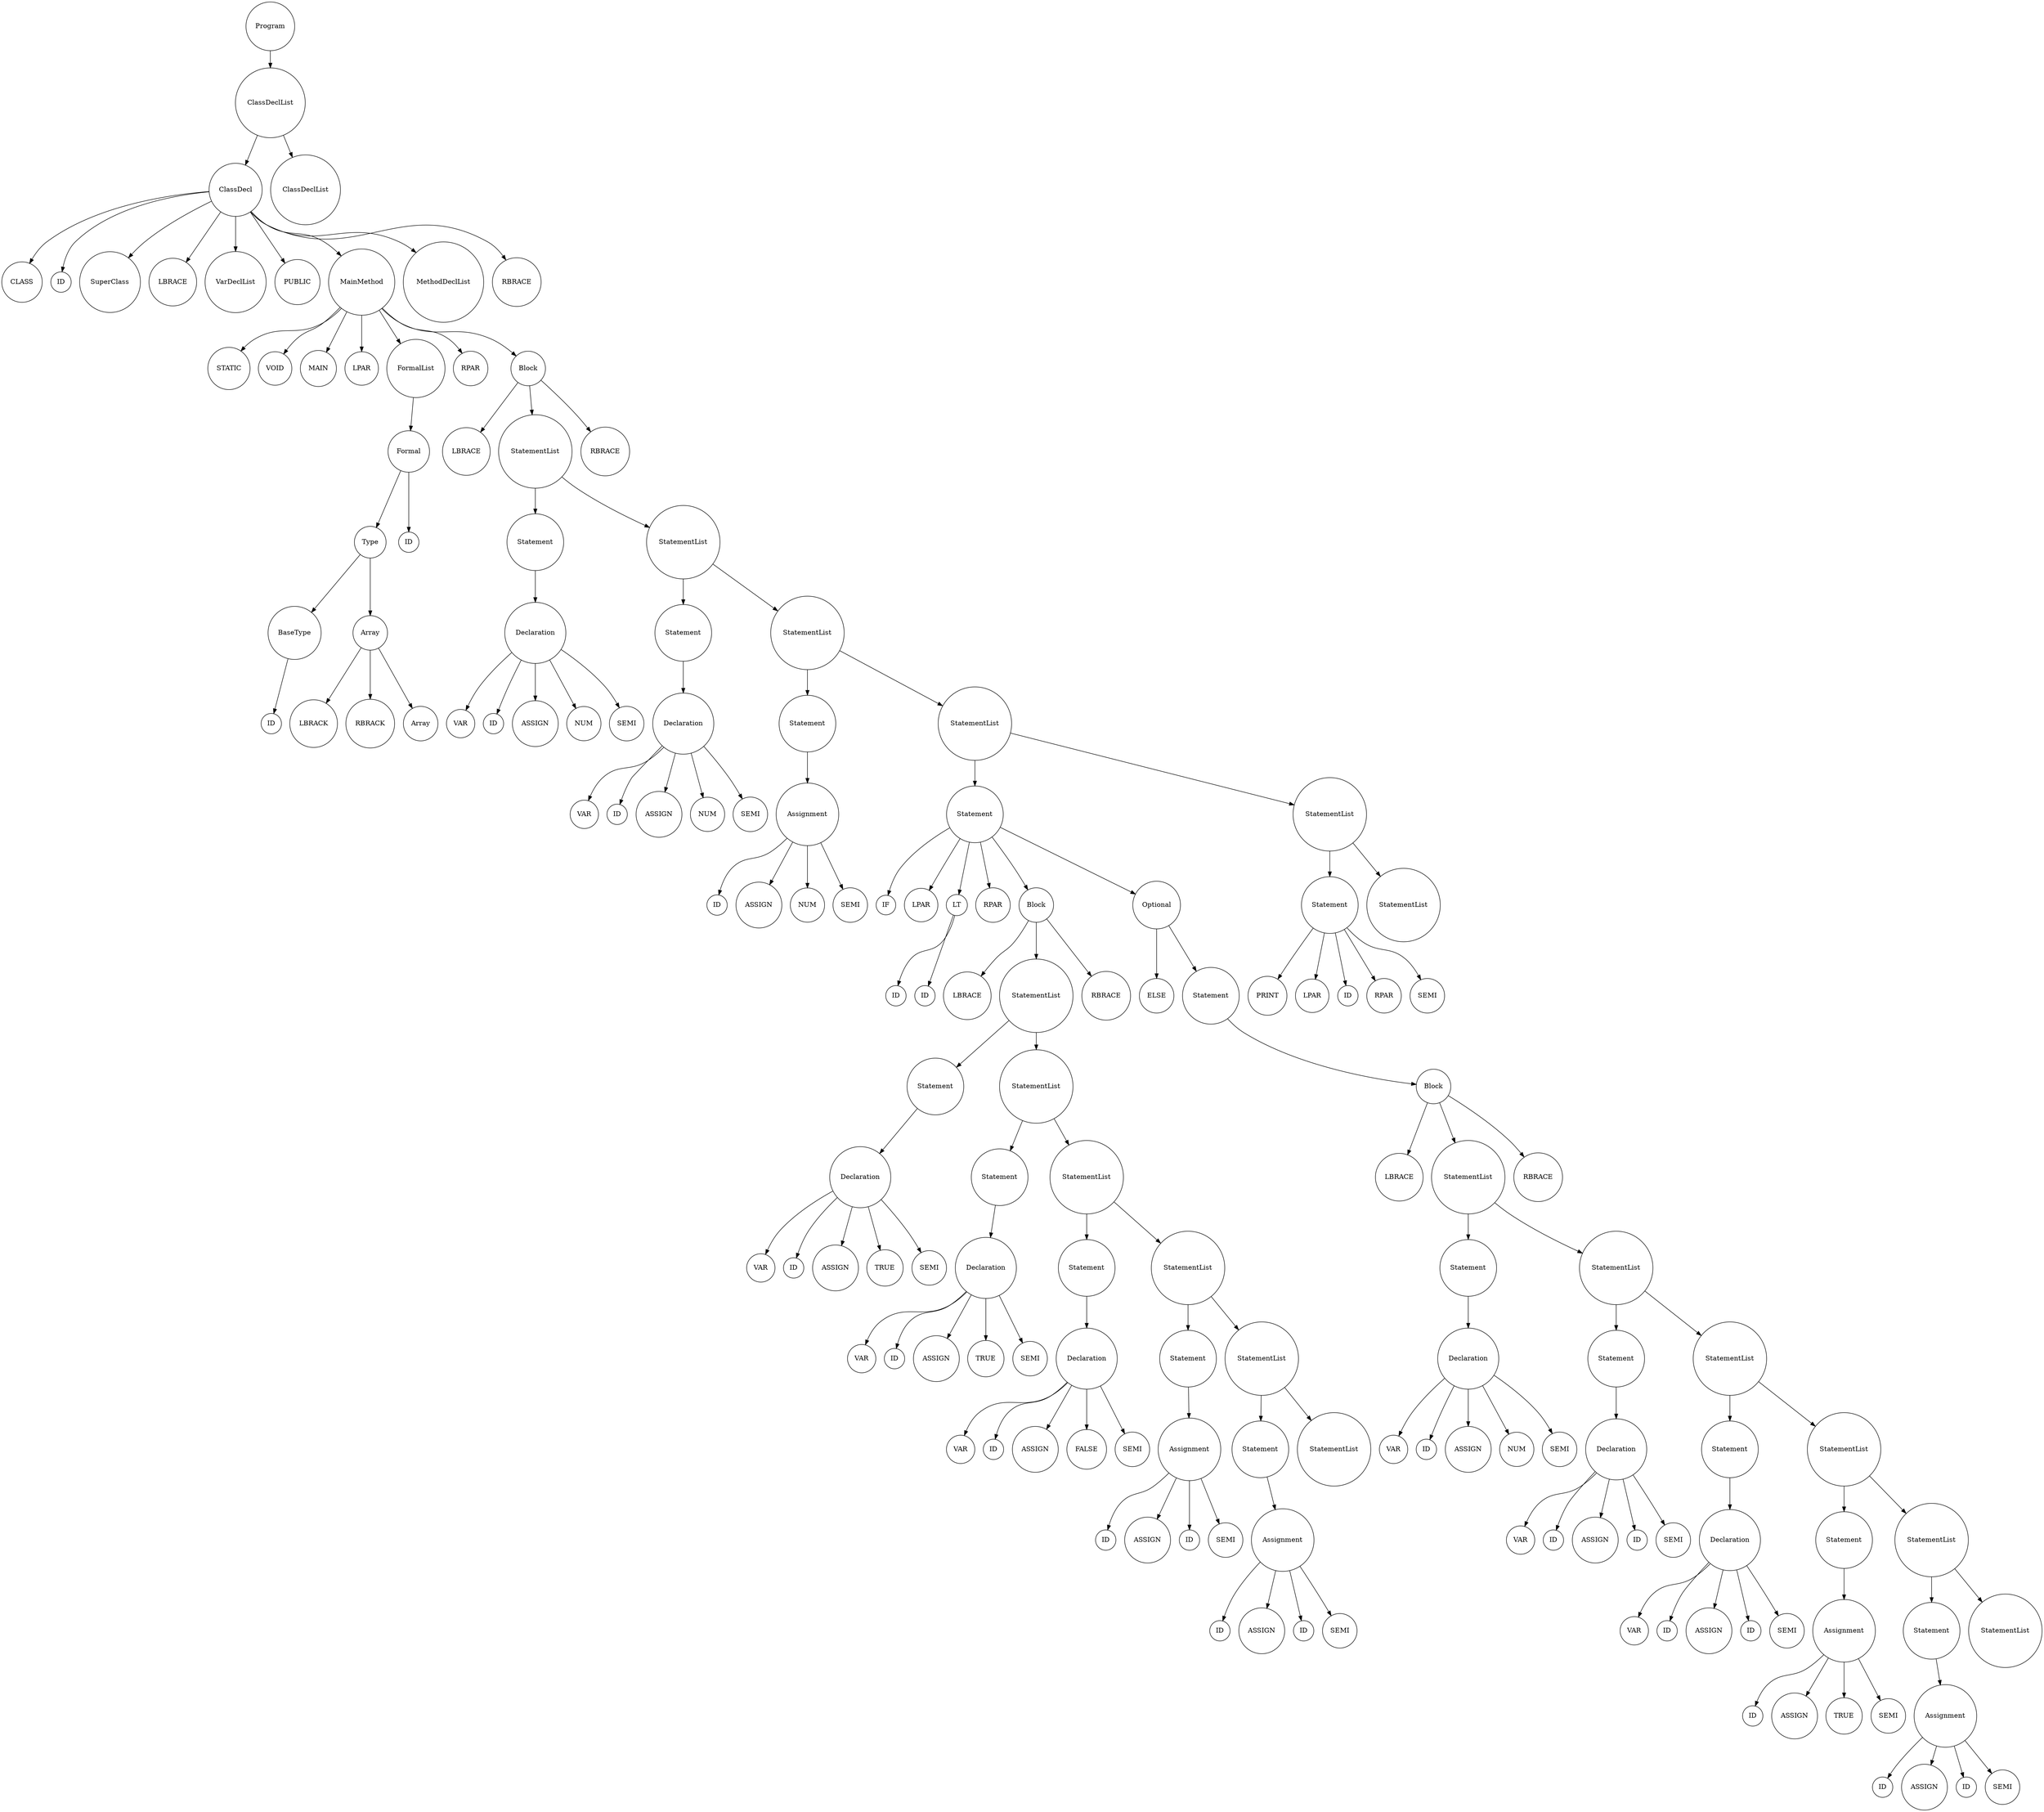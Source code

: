 digraph G {
            rankdir=TB; // Tree-like top-bottom orientation
            node [shape=circle];
              node0 [label="Program"];
  node0_0 [label="ClassDeclList"];
  node0 -> node0_0;
  node0_0_0 [label="ClassDecl"];
  node0_0 -> node0_0_0;
  node0_0_0_0 [label="CLASS"];
  node0_0_0 -> node0_0_0_0;
  node0_0_0_1 [label="ID"];
  node0_0_0 -> node0_0_0_1;
  node0_0_0_2 [label="SuperClass"];
  node0_0_0 -> node0_0_0_2;
  node0_0_0_3 [label="LBRACE"];
  node0_0_0 -> node0_0_0_3;
  node0_0_0_4 [label="VarDeclList"];
  node0_0_0 -> node0_0_0_4;
  node0_0_0_5 [label="PUBLIC"];
  node0_0_0 -> node0_0_0_5;
  node0_0_0_6 [label="MainMethod"];
  node0_0_0 -> node0_0_0_6;
  node0_0_0_6_0 [label="STATIC"];
  node0_0_0_6 -> node0_0_0_6_0;
  node0_0_0_6_1 [label="VOID"];
  node0_0_0_6 -> node0_0_0_6_1;
  node0_0_0_6_2 [label="MAIN"];
  node0_0_0_6 -> node0_0_0_6_2;
  node0_0_0_6_3 [label="LPAR"];
  node0_0_0_6 -> node0_0_0_6_3;
  node0_0_0_6_4 [label="FormalList"];
  node0_0_0_6 -> node0_0_0_6_4;
  node0_0_0_6_4_0 [label="Formal"];
  node0_0_0_6_4 -> node0_0_0_6_4_0;
  node0_0_0_6_4_0_0 [label="Type"];
  node0_0_0_6_4_0 -> node0_0_0_6_4_0_0;
  node0_0_0_6_4_0_0_0 [label="BaseType"];
  node0_0_0_6_4_0_0 -> node0_0_0_6_4_0_0_0;
  node0_0_0_6_4_0_0_0_0 [label="ID"];
  node0_0_0_6_4_0_0_0 -> node0_0_0_6_4_0_0_0_0;
  node0_0_0_6_4_0_0_1 [label="Array"];
  node0_0_0_6_4_0_0 -> node0_0_0_6_4_0_0_1;
  node0_0_0_6_4_0_0_1_0 [label="LBRACK"];
  node0_0_0_6_4_0_0_1 -> node0_0_0_6_4_0_0_1_0;
  node0_0_0_6_4_0_0_1_1 [label="RBRACK"];
  node0_0_0_6_4_0_0_1 -> node0_0_0_6_4_0_0_1_1;
  node0_0_0_6_4_0_0_1_2 [label="Array"];
  node0_0_0_6_4_0_0_1 -> node0_0_0_6_4_0_0_1_2;
  node0_0_0_6_4_0_1 [label="ID"];
  node0_0_0_6_4_0 -> node0_0_0_6_4_0_1;
  node0_0_0_6_5 [label="RPAR"];
  node0_0_0_6 -> node0_0_0_6_5;
  node0_0_0_6_6 [label="Block"];
  node0_0_0_6 -> node0_0_0_6_6;
  node0_0_0_6_6_0 [label="LBRACE"];
  node0_0_0_6_6 -> node0_0_0_6_6_0;
  node0_0_0_6_6_1 [label="StatementList"];
  node0_0_0_6_6 -> node0_0_0_6_6_1;
  node0_0_0_6_6_1_0 [label="Statement"];
  node0_0_0_6_6_1 -> node0_0_0_6_6_1_0;
  node0_0_0_6_6_1_0_0 [label="Declaration"];
  node0_0_0_6_6_1_0 -> node0_0_0_6_6_1_0_0;
  node0_0_0_6_6_1_0_0_0 [label="VAR"];
  node0_0_0_6_6_1_0_0 -> node0_0_0_6_6_1_0_0_0;
  node0_0_0_6_6_1_0_0_1 [label="ID"];
  node0_0_0_6_6_1_0_0 -> node0_0_0_6_6_1_0_0_1;
  node0_0_0_6_6_1_0_0_2 [label="ASSIGN"];
  node0_0_0_6_6_1_0_0 -> node0_0_0_6_6_1_0_0_2;
  node0_0_0_6_6_1_0_0_3 [label="NUM"];
  node0_0_0_6_6_1_0_0 -> node0_0_0_6_6_1_0_0_3;
  node0_0_0_6_6_1_0_0_4 [label="SEMI"];
  node0_0_0_6_6_1_0_0 -> node0_0_0_6_6_1_0_0_4;
  node0_0_0_6_6_1_1 [label="StatementList"];
  node0_0_0_6_6_1 -> node0_0_0_6_6_1_1;
  node0_0_0_6_6_1_1_0 [label="Statement"];
  node0_0_0_6_6_1_1 -> node0_0_0_6_6_1_1_0;
  node0_0_0_6_6_1_1_0_0 [label="Declaration"];
  node0_0_0_6_6_1_1_0 -> node0_0_0_6_6_1_1_0_0;
  node0_0_0_6_6_1_1_0_0_0 [label="VAR"];
  node0_0_0_6_6_1_1_0_0 -> node0_0_0_6_6_1_1_0_0_0;
  node0_0_0_6_6_1_1_0_0_1 [label="ID"];
  node0_0_0_6_6_1_1_0_0 -> node0_0_0_6_6_1_1_0_0_1;
  node0_0_0_6_6_1_1_0_0_2 [label="ASSIGN"];
  node0_0_0_6_6_1_1_0_0 -> node0_0_0_6_6_1_1_0_0_2;
  node0_0_0_6_6_1_1_0_0_3 [label="NUM"];
  node0_0_0_6_6_1_1_0_0 -> node0_0_0_6_6_1_1_0_0_3;
  node0_0_0_6_6_1_1_0_0_4 [label="SEMI"];
  node0_0_0_6_6_1_1_0_0 -> node0_0_0_6_6_1_1_0_0_4;
  node0_0_0_6_6_1_1_1 [label="StatementList"];
  node0_0_0_6_6_1_1 -> node0_0_0_6_6_1_1_1;
  node0_0_0_6_6_1_1_1_0 [label="Statement"];
  node0_0_0_6_6_1_1_1 -> node0_0_0_6_6_1_1_1_0;
  node0_0_0_6_6_1_1_1_0_0 [label="Assignment"];
  node0_0_0_6_6_1_1_1_0 -> node0_0_0_6_6_1_1_1_0_0;
  node0_0_0_6_6_1_1_1_0_0_0 [label="ID"];
  node0_0_0_6_6_1_1_1_0_0 -> node0_0_0_6_6_1_1_1_0_0_0;
  node0_0_0_6_6_1_1_1_0_0_1 [label="ASSIGN"];
  node0_0_0_6_6_1_1_1_0_0 -> node0_0_0_6_6_1_1_1_0_0_1;
  node0_0_0_6_6_1_1_1_0_0_2 [label="NUM"];
  node0_0_0_6_6_1_1_1_0_0 -> node0_0_0_6_6_1_1_1_0_0_2;
  node0_0_0_6_6_1_1_1_0_0_3 [label="SEMI"];
  node0_0_0_6_6_1_1_1_0_0 -> node0_0_0_6_6_1_1_1_0_0_3;
  node0_0_0_6_6_1_1_1_1 [label="StatementList"];
  node0_0_0_6_6_1_1_1 -> node0_0_0_6_6_1_1_1_1;
  node0_0_0_6_6_1_1_1_1_0 [label="Statement"];
  node0_0_0_6_6_1_1_1_1 -> node0_0_0_6_6_1_1_1_1_0;
  node0_0_0_6_6_1_1_1_1_0_0 [label="IF"];
  node0_0_0_6_6_1_1_1_1_0 -> node0_0_0_6_6_1_1_1_1_0_0;
  node0_0_0_6_6_1_1_1_1_0_1 [label="LPAR"];
  node0_0_0_6_6_1_1_1_1_0 -> node0_0_0_6_6_1_1_1_1_0_1;
  node0_0_0_6_6_1_1_1_1_0_2 [label="LT"];
  node0_0_0_6_6_1_1_1_1_0 -> node0_0_0_6_6_1_1_1_1_0_2;
  node0_0_0_6_6_1_1_1_1_0_2_0 [label="ID"];
  node0_0_0_6_6_1_1_1_1_0_2 -> node0_0_0_6_6_1_1_1_1_0_2_0;
  node0_0_0_6_6_1_1_1_1_0_2_1 [label="ID"];
  node0_0_0_6_6_1_1_1_1_0_2 -> node0_0_0_6_6_1_1_1_1_0_2_1;
  node0_0_0_6_6_1_1_1_1_0_3 [label="RPAR"];
  node0_0_0_6_6_1_1_1_1_0 -> node0_0_0_6_6_1_1_1_1_0_3;
  node0_0_0_6_6_1_1_1_1_0_4 [label="Block"];
  node0_0_0_6_6_1_1_1_1_0 -> node0_0_0_6_6_1_1_1_1_0_4;
  node0_0_0_6_6_1_1_1_1_0_4_0 [label="LBRACE"];
  node0_0_0_6_6_1_1_1_1_0_4 -> node0_0_0_6_6_1_1_1_1_0_4_0;
  node0_0_0_6_6_1_1_1_1_0_4_1 [label="StatementList"];
  node0_0_0_6_6_1_1_1_1_0_4 -> node0_0_0_6_6_1_1_1_1_0_4_1;
  node0_0_0_6_6_1_1_1_1_0_4_1_0 [label="Statement"];
  node0_0_0_6_6_1_1_1_1_0_4_1 -> node0_0_0_6_6_1_1_1_1_0_4_1_0;
  node0_0_0_6_6_1_1_1_1_0_4_1_0_0 [label="Declaration"];
  node0_0_0_6_6_1_1_1_1_0_4_1_0 -> node0_0_0_6_6_1_1_1_1_0_4_1_0_0;
  node0_0_0_6_6_1_1_1_1_0_4_1_0_0_0 [label="VAR"];
  node0_0_0_6_6_1_1_1_1_0_4_1_0_0 -> node0_0_0_6_6_1_1_1_1_0_4_1_0_0_0;
  node0_0_0_6_6_1_1_1_1_0_4_1_0_0_1 [label="ID"];
  node0_0_0_6_6_1_1_1_1_0_4_1_0_0 -> node0_0_0_6_6_1_1_1_1_0_4_1_0_0_1;
  node0_0_0_6_6_1_1_1_1_0_4_1_0_0_2 [label="ASSIGN"];
  node0_0_0_6_6_1_1_1_1_0_4_1_0_0 -> node0_0_0_6_6_1_1_1_1_0_4_1_0_0_2;
  node0_0_0_6_6_1_1_1_1_0_4_1_0_0_3 [label="TRUE"];
  node0_0_0_6_6_1_1_1_1_0_4_1_0_0 -> node0_0_0_6_6_1_1_1_1_0_4_1_0_0_3;
  node0_0_0_6_6_1_1_1_1_0_4_1_0_0_4 [label="SEMI"];
  node0_0_0_6_6_1_1_1_1_0_4_1_0_0 -> node0_0_0_6_6_1_1_1_1_0_4_1_0_0_4;
  node0_0_0_6_6_1_1_1_1_0_4_1_1 [label="StatementList"];
  node0_0_0_6_6_1_1_1_1_0_4_1 -> node0_0_0_6_6_1_1_1_1_0_4_1_1;
  node0_0_0_6_6_1_1_1_1_0_4_1_1_0 [label="Statement"];
  node0_0_0_6_6_1_1_1_1_0_4_1_1 -> node0_0_0_6_6_1_1_1_1_0_4_1_1_0;
  node0_0_0_6_6_1_1_1_1_0_4_1_1_0_0 [label="Declaration"];
  node0_0_0_6_6_1_1_1_1_0_4_1_1_0 -> node0_0_0_6_6_1_1_1_1_0_4_1_1_0_0;
  node0_0_0_6_6_1_1_1_1_0_4_1_1_0_0_0 [label="VAR"];
  node0_0_0_6_6_1_1_1_1_0_4_1_1_0_0 -> node0_0_0_6_6_1_1_1_1_0_4_1_1_0_0_0;
  node0_0_0_6_6_1_1_1_1_0_4_1_1_0_0_1 [label="ID"];
  node0_0_0_6_6_1_1_1_1_0_4_1_1_0_0 -> node0_0_0_6_6_1_1_1_1_0_4_1_1_0_0_1;
  node0_0_0_6_6_1_1_1_1_0_4_1_1_0_0_2 [label="ASSIGN"];
  node0_0_0_6_6_1_1_1_1_0_4_1_1_0_0 -> node0_0_0_6_6_1_1_1_1_0_4_1_1_0_0_2;
  node0_0_0_6_6_1_1_1_1_0_4_1_1_0_0_3 [label="TRUE"];
  node0_0_0_6_6_1_1_1_1_0_4_1_1_0_0 -> node0_0_0_6_6_1_1_1_1_0_4_1_1_0_0_3;
  node0_0_0_6_6_1_1_1_1_0_4_1_1_0_0_4 [label="SEMI"];
  node0_0_0_6_6_1_1_1_1_0_4_1_1_0_0 -> node0_0_0_6_6_1_1_1_1_0_4_1_1_0_0_4;
  node0_0_0_6_6_1_1_1_1_0_4_1_1_1 [label="StatementList"];
  node0_0_0_6_6_1_1_1_1_0_4_1_1 -> node0_0_0_6_6_1_1_1_1_0_4_1_1_1;
  node0_0_0_6_6_1_1_1_1_0_4_1_1_1_0 [label="Statement"];
  node0_0_0_6_6_1_1_1_1_0_4_1_1_1 -> node0_0_0_6_6_1_1_1_1_0_4_1_1_1_0;
  node0_0_0_6_6_1_1_1_1_0_4_1_1_1_0_0 [label="Declaration"];
  node0_0_0_6_6_1_1_1_1_0_4_1_1_1_0 -> node0_0_0_6_6_1_1_1_1_0_4_1_1_1_0_0;
  node0_0_0_6_6_1_1_1_1_0_4_1_1_1_0_0_0 [label="VAR"];
  node0_0_0_6_6_1_1_1_1_0_4_1_1_1_0_0 -> node0_0_0_6_6_1_1_1_1_0_4_1_1_1_0_0_0;
  node0_0_0_6_6_1_1_1_1_0_4_1_1_1_0_0_1 [label="ID"];
  node0_0_0_6_6_1_1_1_1_0_4_1_1_1_0_0 -> node0_0_0_6_6_1_1_1_1_0_4_1_1_1_0_0_1;
  node0_0_0_6_6_1_1_1_1_0_4_1_1_1_0_0_2 [label="ASSIGN"];
  node0_0_0_6_6_1_1_1_1_0_4_1_1_1_0_0 -> node0_0_0_6_6_1_1_1_1_0_4_1_1_1_0_0_2;
  node0_0_0_6_6_1_1_1_1_0_4_1_1_1_0_0_3 [label="FALSE"];
  node0_0_0_6_6_1_1_1_1_0_4_1_1_1_0_0 -> node0_0_0_6_6_1_1_1_1_0_4_1_1_1_0_0_3;
  node0_0_0_6_6_1_1_1_1_0_4_1_1_1_0_0_4 [label="SEMI"];
  node0_0_0_6_6_1_1_1_1_0_4_1_1_1_0_0 -> node0_0_0_6_6_1_1_1_1_0_4_1_1_1_0_0_4;
  node0_0_0_6_6_1_1_1_1_0_4_1_1_1_1 [label="StatementList"];
  node0_0_0_6_6_1_1_1_1_0_4_1_1_1 -> node0_0_0_6_6_1_1_1_1_0_4_1_1_1_1;
  node0_0_0_6_6_1_1_1_1_0_4_1_1_1_1_0 [label="Statement"];
  node0_0_0_6_6_1_1_1_1_0_4_1_1_1_1 -> node0_0_0_6_6_1_1_1_1_0_4_1_1_1_1_0;
  node0_0_0_6_6_1_1_1_1_0_4_1_1_1_1_0_0 [label="Assignment"];
  node0_0_0_6_6_1_1_1_1_0_4_1_1_1_1_0 -> node0_0_0_6_6_1_1_1_1_0_4_1_1_1_1_0_0;
  node0_0_0_6_6_1_1_1_1_0_4_1_1_1_1_0_0_0 [label="ID"];
  node0_0_0_6_6_1_1_1_1_0_4_1_1_1_1_0_0 -> node0_0_0_6_6_1_1_1_1_0_4_1_1_1_1_0_0_0;
  node0_0_0_6_6_1_1_1_1_0_4_1_1_1_1_0_0_1 [label="ASSIGN"];
  node0_0_0_6_6_1_1_1_1_0_4_1_1_1_1_0_0 -> node0_0_0_6_6_1_1_1_1_0_4_1_1_1_1_0_0_1;
  node0_0_0_6_6_1_1_1_1_0_4_1_1_1_1_0_0_2 [label="ID"];
  node0_0_0_6_6_1_1_1_1_0_4_1_1_1_1_0_0 -> node0_0_0_6_6_1_1_1_1_0_4_1_1_1_1_0_0_2;
  node0_0_0_6_6_1_1_1_1_0_4_1_1_1_1_0_0_3 [label="SEMI"];
  node0_0_0_6_6_1_1_1_1_0_4_1_1_1_1_0_0 -> node0_0_0_6_6_1_1_1_1_0_4_1_1_1_1_0_0_3;
  node0_0_0_6_6_1_1_1_1_0_4_1_1_1_1_1 [label="StatementList"];
  node0_0_0_6_6_1_1_1_1_0_4_1_1_1_1 -> node0_0_0_6_6_1_1_1_1_0_4_1_1_1_1_1;
  node0_0_0_6_6_1_1_1_1_0_4_1_1_1_1_1_0 [label="Statement"];
  node0_0_0_6_6_1_1_1_1_0_4_1_1_1_1_1 -> node0_0_0_6_6_1_1_1_1_0_4_1_1_1_1_1_0;
  node0_0_0_6_6_1_1_1_1_0_4_1_1_1_1_1_0_0 [label="Assignment"];
  node0_0_0_6_6_1_1_1_1_0_4_1_1_1_1_1_0 -> node0_0_0_6_6_1_1_1_1_0_4_1_1_1_1_1_0_0;
  node0_0_0_6_6_1_1_1_1_0_4_1_1_1_1_1_0_0_0 [label="ID"];
  node0_0_0_6_6_1_1_1_1_0_4_1_1_1_1_1_0_0 -> node0_0_0_6_6_1_1_1_1_0_4_1_1_1_1_1_0_0_0;
  node0_0_0_6_6_1_1_1_1_0_4_1_1_1_1_1_0_0_1 [label="ASSIGN"];
  node0_0_0_6_6_1_1_1_1_0_4_1_1_1_1_1_0_0 -> node0_0_0_6_6_1_1_1_1_0_4_1_1_1_1_1_0_0_1;
  node0_0_0_6_6_1_1_1_1_0_4_1_1_1_1_1_0_0_2 [label="ID"];
  node0_0_0_6_6_1_1_1_1_0_4_1_1_1_1_1_0_0 -> node0_0_0_6_6_1_1_1_1_0_4_1_1_1_1_1_0_0_2;
  node0_0_0_6_6_1_1_1_1_0_4_1_1_1_1_1_0_0_3 [label="SEMI"];
  node0_0_0_6_6_1_1_1_1_0_4_1_1_1_1_1_0_0 -> node0_0_0_6_6_1_1_1_1_0_4_1_1_1_1_1_0_0_3;
  node0_0_0_6_6_1_1_1_1_0_4_1_1_1_1_1_1 [label="StatementList"];
  node0_0_0_6_6_1_1_1_1_0_4_1_1_1_1_1 -> node0_0_0_6_6_1_1_1_1_0_4_1_1_1_1_1_1;
  node0_0_0_6_6_1_1_1_1_0_4_2 [label="RBRACE"];
  node0_0_0_6_6_1_1_1_1_0_4 -> node0_0_0_6_6_1_1_1_1_0_4_2;
  node0_0_0_6_6_1_1_1_1_0_5 [label="Optional"];
  node0_0_0_6_6_1_1_1_1_0 -> node0_0_0_6_6_1_1_1_1_0_5;
  node0_0_0_6_6_1_1_1_1_0_5_0 [label="ELSE"];
  node0_0_0_6_6_1_1_1_1_0_5 -> node0_0_0_6_6_1_1_1_1_0_5_0;
  node0_0_0_6_6_1_1_1_1_0_5_1 [label="Statement"];
  node0_0_0_6_6_1_1_1_1_0_5 -> node0_0_0_6_6_1_1_1_1_0_5_1;
  node0_0_0_6_6_1_1_1_1_0_5_1_0 [label="Block"];
  node0_0_0_6_6_1_1_1_1_0_5_1 -> node0_0_0_6_6_1_1_1_1_0_5_1_0;
  node0_0_0_6_6_1_1_1_1_0_5_1_0_0 [label="LBRACE"];
  node0_0_0_6_6_1_1_1_1_0_5_1_0 -> node0_0_0_6_6_1_1_1_1_0_5_1_0_0;
  node0_0_0_6_6_1_1_1_1_0_5_1_0_1 [label="StatementList"];
  node0_0_0_6_6_1_1_1_1_0_5_1_0 -> node0_0_0_6_6_1_1_1_1_0_5_1_0_1;
  node0_0_0_6_6_1_1_1_1_0_5_1_0_1_0 [label="Statement"];
  node0_0_0_6_6_1_1_1_1_0_5_1_0_1 -> node0_0_0_6_6_1_1_1_1_0_5_1_0_1_0;
  node0_0_0_6_6_1_1_1_1_0_5_1_0_1_0_0 [label="Declaration"];
  node0_0_0_6_6_1_1_1_1_0_5_1_0_1_0 -> node0_0_0_6_6_1_1_1_1_0_5_1_0_1_0_0;
  node0_0_0_6_6_1_1_1_1_0_5_1_0_1_0_0_0 [label="VAR"];
  node0_0_0_6_6_1_1_1_1_0_5_1_0_1_0_0 -> node0_0_0_6_6_1_1_1_1_0_5_1_0_1_0_0_0;
  node0_0_0_6_6_1_1_1_1_0_5_1_0_1_0_0_1 [label="ID"];
  node0_0_0_6_6_1_1_1_1_0_5_1_0_1_0_0 -> node0_0_0_6_6_1_1_1_1_0_5_1_0_1_0_0_1;
  node0_0_0_6_6_1_1_1_1_0_5_1_0_1_0_0_2 [label="ASSIGN"];
  node0_0_0_6_6_1_1_1_1_0_5_1_0_1_0_0 -> node0_0_0_6_6_1_1_1_1_0_5_1_0_1_0_0_2;
  node0_0_0_6_6_1_1_1_1_0_5_1_0_1_0_0_3 [label="NUM"];
  node0_0_0_6_6_1_1_1_1_0_5_1_0_1_0_0 -> node0_0_0_6_6_1_1_1_1_0_5_1_0_1_0_0_3;
  node0_0_0_6_6_1_1_1_1_0_5_1_0_1_0_0_4 [label="SEMI"];
  node0_0_0_6_6_1_1_1_1_0_5_1_0_1_0_0 -> node0_0_0_6_6_1_1_1_1_0_5_1_0_1_0_0_4;
  node0_0_0_6_6_1_1_1_1_0_5_1_0_1_1 [label="StatementList"];
  node0_0_0_6_6_1_1_1_1_0_5_1_0_1 -> node0_0_0_6_6_1_1_1_1_0_5_1_0_1_1;
  node0_0_0_6_6_1_1_1_1_0_5_1_0_1_1_0 [label="Statement"];
  node0_0_0_6_6_1_1_1_1_0_5_1_0_1_1 -> node0_0_0_6_6_1_1_1_1_0_5_1_0_1_1_0;
  node0_0_0_6_6_1_1_1_1_0_5_1_0_1_1_0_0 [label="Declaration"];
  node0_0_0_6_6_1_1_1_1_0_5_1_0_1_1_0 -> node0_0_0_6_6_1_1_1_1_0_5_1_0_1_1_0_0;
  node0_0_0_6_6_1_1_1_1_0_5_1_0_1_1_0_0_0 [label="VAR"];
  node0_0_0_6_6_1_1_1_1_0_5_1_0_1_1_0_0 -> node0_0_0_6_6_1_1_1_1_0_5_1_0_1_1_0_0_0;
  node0_0_0_6_6_1_1_1_1_0_5_1_0_1_1_0_0_1 [label="ID"];
  node0_0_0_6_6_1_1_1_1_0_5_1_0_1_1_0_0 -> node0_0_0_6_6_1_1_1_1_0_5_1_0_1_1_0_0_1;
  node0_0_0_6_6_1_1_1_1_0_5_1_0_1_1_0_0_2 [label="ASSIGN"];
  node0_0_0_6_6_1_1_1_1_0_5_1_0_1_1_0_0 -> node0_0_0_6_6_1_1_1_1_0_5_1_0_1_1_0_0_2;
  node0_0_0_6_6_1_1_1_1_0_5_1_0_1_1_0_0_3 [label="ID"];
  node0_0_0_6_6_1_1_1_1_0_5_1_0_1_1_0_0 -> node0_0_0_6_6_1_1_1_1_0_5_1_0_1_1_0_0_3;
  node0_0_0_6_6_1_1_1_1_0_5_1_0_1_1_0_0_4 [label="SEMI"];
  node0_0_0_6_6_1_1_1_1_0_5_1_0_1_1_0_0 -> node0_0_0_6_6_1_1_1_1_0_5_1_0_1_1_0_0_4;
  node0_0_0_6_6_1_1_1_1_0_5_1_0_1_1_1 [label="StatementList"];
  node0_0_0_6_6_1_1_1_1_0_5_1_0_1_1 -> node0_0_0_6_6_1_1_1_1_0_5_1_0_1_1_1;
  node0_0_0_6_6_1_1_1_1_0_5_1_0_1_1_1_0 [label="Statement"];
  node0_0_0_6_6_1_1_1_1_0_5_1_0_1_1_1 -> node0_0_0_6_6_1_1_1_1_0_5_1_0_1_1_1_0;
  node0_0_0_6_6_1_1_1_1_0_5_1_0_1_1_1_0_0 [label="Declaration"];
  node0_0_0_6_6_1_1_1_1_0_5_1_0_1_1_1_0 -> node0_0_0_6_6_1_1_1_1_0_5_1_0_1_1_1_0_0;
  node0_0_0_6_6_1_1_1_1_0_5_1_0_1_1_1_0_0_0 [label="VAR"];
  node0_0_0_6_6_1_1_1_1_0_5_1_0_1_1_1_0_0 -> node0_0_0_6_6_1_1_1_1_0_5_1_0_1_1_1_0_0_0;
  node0_0_0_6_6_1_1_1_1_0_5_1_0_1_1_1_0_0_1 [label="ID"];
  node0_0_0_6_6_1_1_1_1_0_5_1_0_1_1_1_0_0 -> node0_0_0_6_6_1_1_1_1_0_5_1_0_1_1_1_0_0_1;
  node0_0_0_6_6_1_1_1_1_0_5_1_0_1_1_1_0_0_2 [label="ASSIGN"];
  node0_0_0_6_6_1_1_1_1_0_5_1_0_1_1_1_0_0 -> node0_0_0_6_6_1_1_1_1_0_5_1_0_1_1_1_0_0_2;
  node0_0_0_6_6_1_1_1_1_0_5_1_0_1_1_1_0_0_3 [label="ID"];
  node0_0_0_6_6_1_1_1_1_0_5_1_0_1_1_1_0_0 -> node0_0_0_6_6_1_1_1_1_0_5_1_0_1_1_1_0_0_3;
  node0_0_0_6_6_1_1_1_1_0_5_1_0_1_1_1_0_0_4 [label="SEMI"];
  node0_0_0_6_6_1_1_1_1_0_5_1_0_1_1_1_0_0 -> node0_0_0_6_6_1_1_1_1_0_5_1_0_1_1_1_0_0_4;
  node0_0_0_6_6_1_1_1_1_0_5_1_0_1_1_1_1 [label="StatementList"];
  node0_0_0_6_6_1_1_1_1_0_5_1_0_1_1_1 -> node0_0_0_6_6_1_1_1_1_0_5_1_0_1_1_1_1;
  node0_0_0_6_6_1_1_1_1_0_5_1_0_1_1_1_1_0 [label="Statement"];
  node0_0_0_6_6_1_1_1_1_0_5_1_0_1_1_1_1 -> node0_0_0_6_6_1_1_1_1_0_5_1_0_1_1_1_1_0;
  node0_0_0_6_6_1_1_1_1_0_5_1_0_1_1_1_1_0_0 [label="Assignment"];
  node0_0_0_6_6_1_1_1_1_0_5_1_0_1_1_1_1_0 -> node0_0_0_6_6_1_1_1_1_0_5_1_0_1_1_1_1_0_0;
  node0_0_0_6_6_1_1_1_1_0_5_1_0_1_1_1_1_0_0_0 [label="ID"];
  node0_0_0_6_6_1_1_1_1_0_5_1_0_1_1_1_1_0_0 -> node0_0_0_6_6_1_1_1_1_0_5_1_0_1_1_1_1_0_0_0;
  node0_0_0_6_6_1_1_1_1_0_5_1_0_1_1_1_1_0_0_1 [label="ASSIGN"];
  node0_0_0_6_6_1_1_1_1_0_5_1_0_1_1_1_1_0_0 -> node0_0_0_6_6_1_1_1_1_0_5_1_0_1_1_1_1_0_0_1;
  node0_0_0_6_6_1_1_1_1_0_5_1_0_1_1_1_1_0_0_2 [label="TRUE"];
  node0_0_0_6_6_1_1_1_1_0_5_1_0_1_1_1_1_0_0 -> node0_0_0_6_6_1_1_1_1_0_5_1_0_1_1_1_1_0_0_2;
  node0_0_0_6_6_1_1_1_1_0_5_1_0_1_1_1_1_0_0_3 [label="SEMI"];
  node0_0_0_6_6_1_1_1_1_0_5_1_0_1_1_1_1_0_0 -> node0_0_0_6_6_1_1_1_1_0_5_1_0_1_1_1_1_0_0_3;
  node0_0_0_6_6_1_1_1_1_0_5_1_0_1_1_1_1_1 [label="StatementList"];
  node0_0_0_6_6_1_1_1_1_0_5_1_0_1_1_1_1 -> node0_0_0_6_6_1_1_1_1_0_5_1_0_1_1_1_1_1;
  node0_0_0_6_6_1_1_1_1_0_5_1_0_1_1_1_1_1_0 [label="Statement"];
  node0_0_0_6_6_1_1_1_1_0_5_1_0_1_1_1_1_1 -> node0_0_0_6_6_1_1_1_1_0_5_1_0_1_1_1_1_1_0;
  node0_0_0_6_6_1_1_1_1_0_5_1_0_1_1_1_1_1_0_0 [label="Assignment"];
  node0_0_0_6_6_1_1_1_1_0_5_1_0_1_1_1_1_1_0 -> node0_0_0_6_6_1_1_1_1_0_5_1_0_1_1_1_1_1_0_0;
  node0_0_0_6_6_1_1_1_1_0_5_1_0_1_1_1_1_1_0_0_0 [label="ID"];
  node0_0_0_6_6_1_1_1_1_0_5_1_0_1_1_1_1_1_0_0 -> node0_0_0_6_6_1_1_1_1_0_5_1_0_1_1_1_1_1_0_0_0;
  node0_0_0_6_6_1_1_1_1_0_5_1_0_1_1_1_1_1_0_0_1 [label="ASSIGN"];
  node0_0_0_6_6_1_1_1_1_0_5_1_0_1_1_1_1_1_0_0 -> node0_0_0_6_6_1_1_1_1_0_5_1_0_1_1_1_1_1_0_0_1;
  node0_0_0_6_6_1_1_1_1_0_5_1_0_1_1_1_1_1_0_0_2 [label="ID"];
  node0_0_0_6_6_1_1_1_1_0_5_1_0_1_1_1_1_1_0_0 -> node0_0_0_6_6_1_1_1_1_0_5_1_0_1_1_1_1_1_0_0_2;
  node0_0_0_6_6_1_1_1_1_0_5_1_0_1_1_1_1_1_0_0_3 [label="SEMI"];
  node0_0_0_6_6_1_1_1_1_0_5_1_0_1_1_1_1_1_0_0 -> node0_0_0_6_6_1_1_1_1_0_5_1_0_1_1_1_1_1_0_0_3;
  node0_0_0_6_6_1_1_1_1_0_5_1_0_1_1_1_1_1_1 [label="StatementList"];
  node0_0_0_6_6_1_1_1_1_0_5_1_0_1_1_1_1_1 -> node0_0_0_6_6_1_1_1_1_0_5_1_0_1_1_1_1_1_1;
  node0_0_0_6_6_1_1_1_1_0_5_1_0_2 [label="RBRACE"];
  node0_0_0_6_6_1_1_1_1_0_5_1_0 -> node0_0_0_6_6_1_1_1_1_0_5_1_0_2;
  node0_0_0_6_6_1_1_1_1_1 [label="StatementList"];
  node0_0_0_6_6_1_1_1_1 -> node0_0_0_6_6_1_1_1_1_1;
  node0_0_0_6_6_1_1_1_1_1_0 [label="Statement"];
  node0_0_0_6_6_1_1_1_1_1 -> node0_0_0_6_6_1_1_1_1_1_0;
  node0_0_0_6_6_1_1_1_1_1_0_0 [label="PRINT"];
  node0_0_0_6_6_1_1_1_1_1_0 -> node0_0_0_6_6_1_1_1_1_1_0_0;
  node0_0_0_6_6_1_1_1_1_1_0_1 [label="LPAR"];
  node0_0_0_6_6_1_1_1_1_1_0 -> node0_0_0_6_6_1_1_1_1_1_0_1;
  node0_0_0_6_6_1_1_1_1_1_0_2 [label="ID"];
  node0_0_0_6_6_1_1_1_1_1_0 -> node0_0_0_6_6_1_1_1_1_1_0_2;
  node0_0_0_6_6_1_1_1_1_1_0_3 [label="RPAR"];
  node0_0_0_6_6_1_1_1_1_1_0 -> node0_0_0_6_6_1_1_1_1_1_0_3;
  node0_0_0_6_6_1_1_1_1_1_0_4 [label="SEMI"];
  node0_0_0_6_6_1_1_1_1_1_0 -> node0_0_0_6_6_1_1_1_1_1_0_4;
  node0_0_0_6_6_1_1_1_1_1_1 [label="StatementList"];
  node0_0_0_6_6_1_1_1_1_1 -> node0_0_0_6_6_1_1_1_1_1_1;
  node0_0_0_6_6_2 [label="RBRACE"];
  node0_0_0_6_6 -> node0_0_0_6_6_2;
  node0_0_0_7 [label="MethodDeclList"];
  node0_0_0 -> node0_0_0_7;
  node0_0_0_8 [label="RBRACE"];
  node0_0_0 -> node0_0_0_8;
  node0_0_1 [label="ClassDeclList"];
  node0_0 -> node0_0_1;
        }